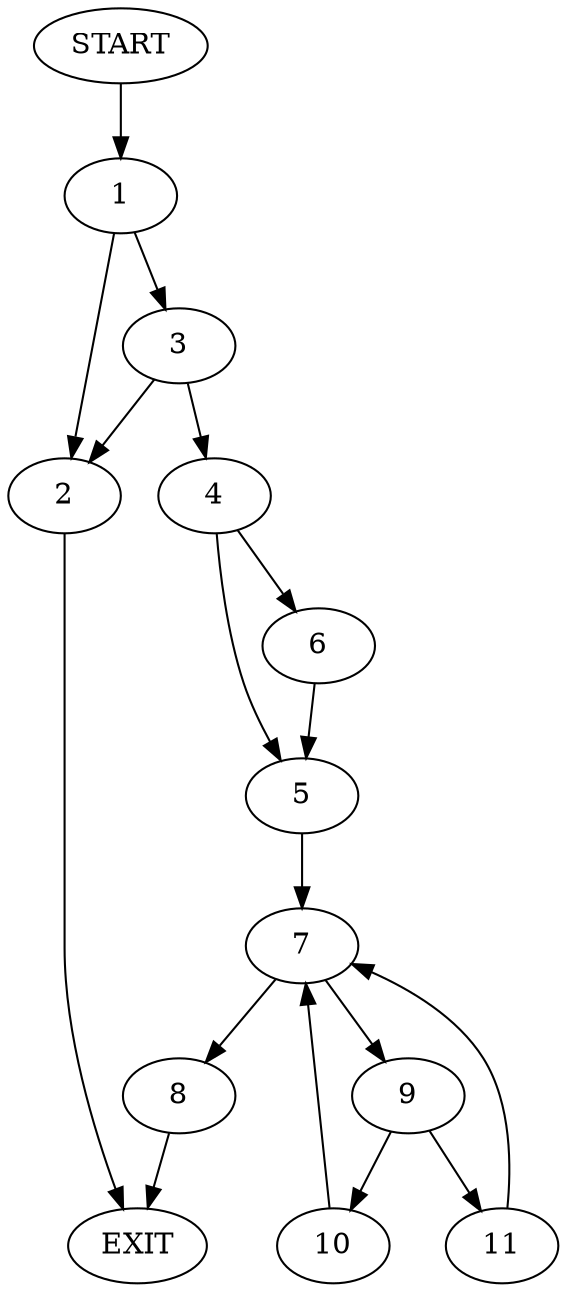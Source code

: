 digraph {
0 [label="START"]
12 [label="EXIT"]
0 -> 1
1 -> 2
1 -> 3
2 -> 12
3 -> 2
3 -> 4
4 -> 5
4 -> 6
6 -> 5
5 -> 7
7 -> 8
7 -> 9
9 -> 10
9 -> 11
8 -> 12
10 -> 7
11 -> 7
}
